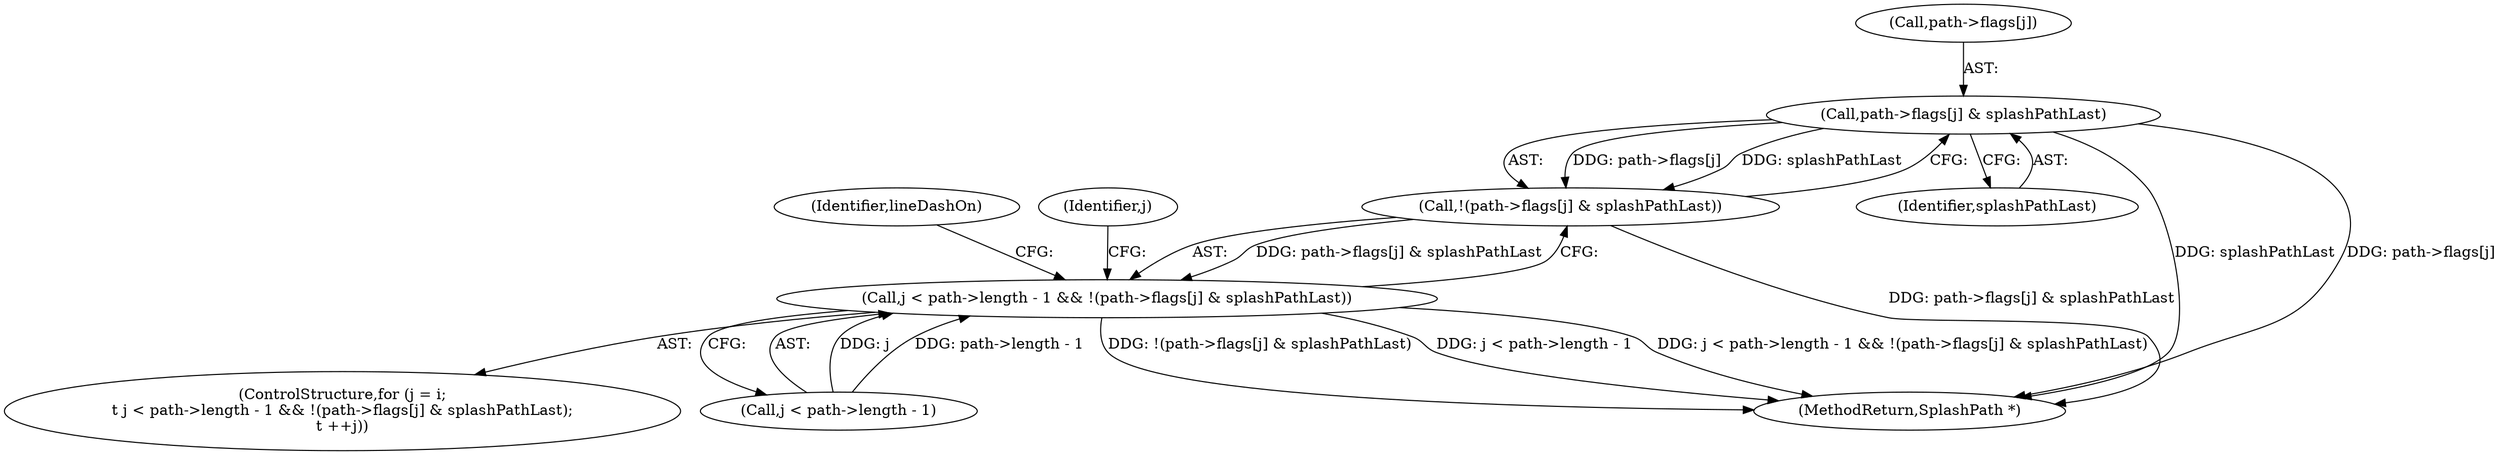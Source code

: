 digraph "0_poppler_8b6dc55e530b2f5ede6b9dfb64aafdd1d5836492@array" {
"1000227" [label="(Call,path->flags[j] & splashPathLast)"];
"1000226" [label="(Call,!(path->flags[j] & splashPathLast))"];
"1000218" [label="(Call,j < path->length - 1 && !(path->flags[j] & splashPathLast))"];
"1000237" [label="(Identifier,lineDashOn)"];
"1000218" [label="(Call,j < path->length - 1 && !(path->flags[j] & splashPathLast))"];
"1000214" [label="(ControlStructure,for (j = i;\n\t j < path->length - 1 && !(path->flags[j] & splashPathLast);\n\t ++j))"];
"1000233" [label="(Identifier,splashPathLast)"];
"1000219" [label="(Call,j < path->length - 1)"];
"1000235" [label="(Identifier,j)"];
"1000228" [label="(Call,path->flags[j])"];
"1000227" [label="(Call,path->flags[j] & splashPathLast)"];
"1000226" [label="(Call,!(path->flags[j] & splashPathLast))"];
"1000522" [label="(MethodReturn,SplashPath *)"];
"1000227" -> "1000226"  [label="AST: "];
"1000227" -> "1000233"  [label="CFG: "];
"1000228" -> "1000227"  [label="AST: "];
"1000233" -> "1000227"  [label="AST: "];
"1000226" -> "1000227"  [label="CFG: "];
"1000227" -> "1000522"  [label="DDG: splashPathLast"];
"1000227" -> "1000522"  [label="DDG: path->flags[j]"];
"1000227" -> "1000226"  [label="DDG: path->flags[j]"];
"1000227" -> "1000226"  [label="DDG: splashPathLast"];
"1000226" -> "1000218"  [label="AST: "];
"1000218" -> "1000226"  [label="CFG: "];
"1000226" -> "1000522"  [label="DDG: path->flags[j] & splashPathLast"];
"1000226" -> "1000218"  [label="DDG: path->flags[j] & splashPathLast"];
"1000218" -> "1000214"  [label="AST: "];
"1000218" -> "1000219"  [label="CFG: "];
"1000219" -> "1000218"  [label="AST: "];
"1000235" -> "1000218"  [label="CFG: "];
"1000237" -> "1000218"  [label="CFG: "];
"1000218" -> "1000522"  [label="DDG: !(path->flags[j] & splashPathLast)"];
"1000218" -> "1000522"  [label="DDG: j < path->length - 1"];
"1000218" -> "1000522"  [label="DDG: j < path->length - 1 && !(path->flags[j] & splashPathLast)"];
"1000219" -> "1000218"  [label="DDG: j"];
"1000219" -> "1000218"  [label="DDG: path->length - 1"];
}
